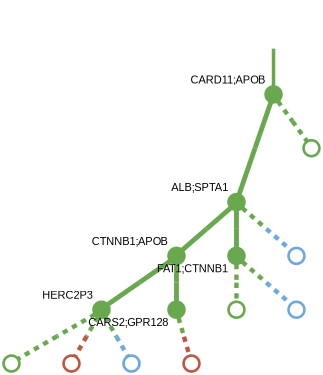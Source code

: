 strict digraph  {
graph[splines=false]; nodesep=0.7; rankdir=TB; ranksep=0.6; forcelabels=true; dpi=600; size=2.5;
0 [color="#6aa84fff", fillcolor="#6aa84fff", fixedsize=true, fontname=Arial, fontsize="12pt", height="0.25", label="", penwidth=3, shape=circle, style=filled, xlabel=HERC2P3];
11 [color="#6aa84fff", fillcolor="#6aa84fff", fixedsize=true, fontname=Arial, fontsize="12pt", height="0.25", label="", penwidth=3, shape=circle, style=solid, xlabel=""];
12 [color="#be5742ff", fillcolor="#be5742ff", fixedsize=true, fontname=Arial, fontsize="12pt", height="0.25", label="", penwidth=3, shape=circle, style=solid, xlabel=""];
13 [color="#6fa8dcff", fillcolor="#6fa8dcff", fixedsize=true, fontname=Arial, fontsize="12pt", height="0.25", label="", penwidth=3, shape=circle, style=solid, xlabel=""];
1 [color="#6aa84fff", fillcolor="#6aa84fff", fixedsize=true, fontname=Arial, fontsize="12pt", height="0.25", label="", penwidth=3, shape=circle, style=filled, xlabel="CTNNB1;APOB"];
2 [color="#6aa84fff", fillcolor="#6aa84fff", fixedsize=true, fontname=Arial, fontsize="12pt", height="0.25", label="", penwidth=3, shape=circle, style=filled, xlabel="CARS2;GPR128"];
7 [color="#be5742ff", fillcolor="#be5742ff", fixedsize=true, fontname=Arial, fontsize="12pt", height="0.25", label="", penwidth=3, shape=circle, style=solid, xlabel=""];
3 [color="#6aa84fff", fillcolor="#6aa84fff", fixedsize=true, fontname=Arial, fontsize="12pt", height="0.25", label="", penwidth=3, shape=circle, style=filled, xlabel="FAT1;CTNNB1"];
8 [color="#6aa84fff", fillcolor="#6aa84fff", fixedsize=true, fontname=Arial, fontsize="12pt", height="0.25", label="", penwidth=3, shape=circle, style=solid, xlabel=""];
9 [color="#6fa8dcff", fillcolor="#6fa8dcff", fixedsize=true, fontname=Arial, fontsize="12pt", height="0.25", label="", penwidth=3, shape=circle, style=solid, xlabel=""];
4 [color="#6aa84fff", fillcolor="#6aa84fff", fixedsize=true, fontname=Arial, fontsize="12pt", height="0.25", label="", penwidth=3, shape=circle, style=filled, xlabel="ALB;SPTA1"];
10 [color="#6fa8dcff", fillcolor="#6fa8dcff", fixedsize=true, fontname=Arial, fontsize="12pt", height="0.25", label="", penwidth=3, shape=circle, style=solid, xlabel=""];
5 [color="#6aa84fff", fillcolor="#6aa84fff", fixedsize=true, fontname=Arial, fontsize="12pt", height="0.25", label="", penwidth=3, shape=circle, style=filled, xlabel="CARD11;APOB"];
6 [color="#6aa84fff", fillcolor="#6aa84fff", fixedsize=true, fontname=Arial, fontsize="12pt", height="0.25", label="", penwidth=3, shape=circle, style=solid, xlabel=""];
normal [label="", penwidth=3, style=invis, xlabel="CARD11;APOB"];
0 -> 11  [arrowsize=0, color="#6aa84fff;0.5:#6aa84fff", minlen="1.0042134523391724", penwidth=5, style=dashed];
0 -> 12  [arrowsize=0, color="#6aa84fff;0.5:#be5742ff", minlen="1.0042134523391724", penwidth=5, style=dashed];
0 -> 13  [arrowsize=0, color="#6aa84fff;0.5:#6fa8dcff", minlen="1.0042134523391724", penwidth=5, style=dashed];
1 -> 0  [arrowsize=0, color="#6aa84fff;0.5:#6aa84fff", minlen="1.0084270238876343", penwidth="5.5", style=solid];
1 -> 2  [arrowsize=0, color="#6aa84fff;0.5:#6aa84fff", minlen="1.016853928565979", penwidth="5.5", style=solid];
2 -> 7  [arrowsize=0, color="#6aa84fff;0.5:#be5742ff", minlen="1.0042134523391724", penwidth=5, style=dashed];
3 -> 8  [arrowsize=0, color="#6aa84fff;0.5:#6aa84fff", minlen="1.0042134523391724", penwidth=5, style=dashed];
3 -> 9  [arrowsize=0, color="#6aa84fff;0.5:#6fa8dcff", minlen="1.0042134523391724", penwidth=5, style=dashed];
4 -> 1  [arrowsize=0, color="#6aa84fff;0.5:#6aa84fff", minlen="1.185393214225769", penwidth="5.5", style=solid];
4 -> 3  [arrowsize=0, color="#6aa84fff;0.5:#6aa84fff", minlen="1.4297752380371094", penwidth="5.5", style=solid];
4 -> 10  [arrowsize=0, color="#6aa84fff;0.5:#6fa8dcff", minlen="1.0042134523391724", penwidth=5, style=dashed];
5 -> 4  [arrowsize=0, color="#6aa84fff;0.5:#6aa84fff", minlen="2.5", penwidth="5.5", style=solid];
5 -> 6  [arrowsize=0, color="#6aa84fff;0.5:#6aa84fff", minlen="1.0042134523391724", penwidth=5, style=dashed];
normal -> 5  [arrowsize=0, color="#6aa84fff", label="", penwidth=4, style=solid];
}
